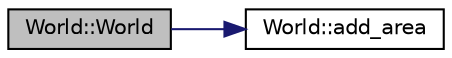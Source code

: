 digraph G
{
  edge [fontname="Helvetica",fontsize="10",labelfontname="Helvetica",labelfontsize="10"];
  node [fontname="Helvetica",fontsize="10",shape=record];
  rankdir="LR";
  Node1 [label="World::World",height=0.2,width=0.4,color="black", fillcolor="grey75", style="filled" fontcolor="black"];
  Node1 -> Node2 [color="midnightblue",fontsize="10",style="solid",fontname="Helvetica"];
  Node2 [label="World::add_area",height=0.2,width=0.4,color="black", fillcolor="white", style="filled",URL="$class_world.html#a64eb27a4ea7aaf9d36178e902676e8fe"];
}
